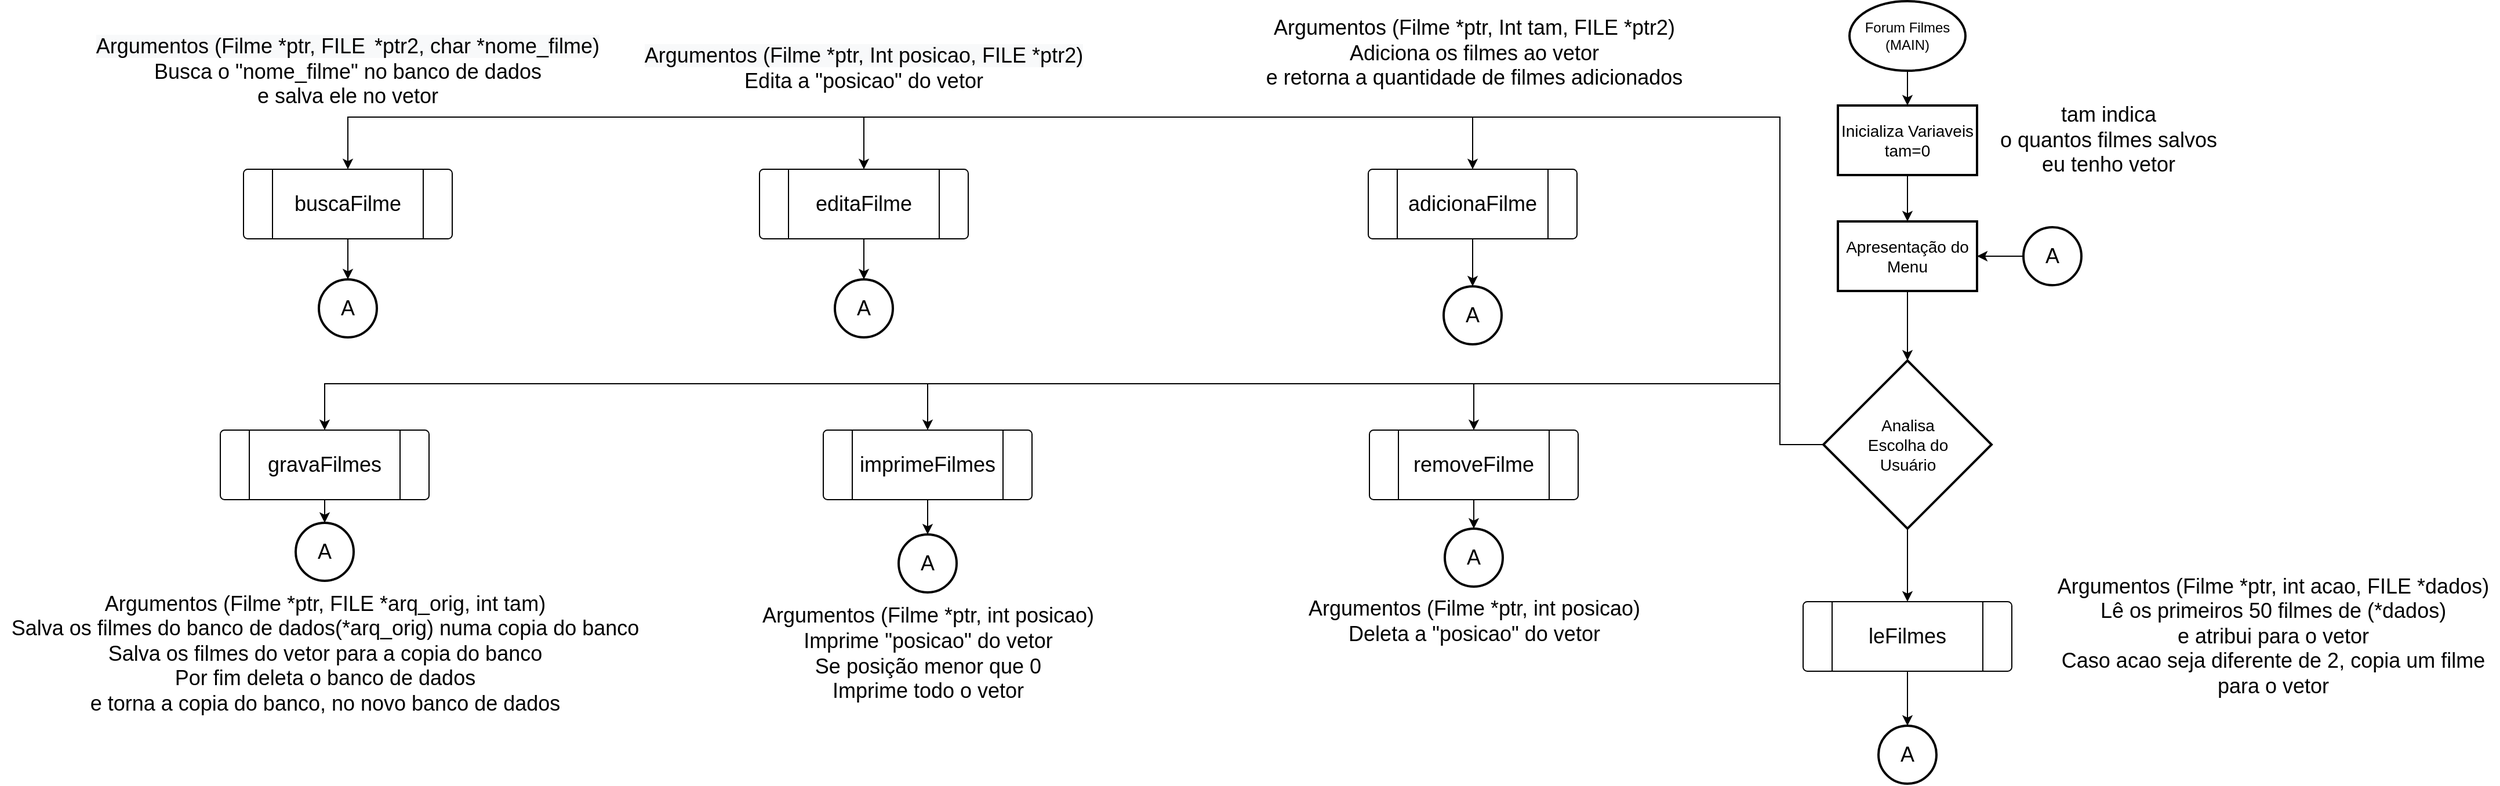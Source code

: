 <mxfile version="16.5.1" type="device"><diagram id="o12ktSe3Cj9JxK5W3nmY" name="Página-1"><mxGraphModel dx="2669" dy="553" grid="1" gridSize="10" guides="1" tooltips="1" connect="1" arrows="1" fold="1" page="1" pageScale="1" pageWidth="827" pageHeight="1169" math="0" shadow="0"><root><mxCell id="0"/><mxCell id="1" parent="0"/><mxCell id="JqGTWndel4nzglegWUln-30" value="" style="edgeStyle=orthogonalEdgeStyle;rounded=0;orthogonalLoop=1;jettySize=auto;html=1;fontSize=18;" parent="1" source="JqGTWndel4nzglegWUln-1" target="JqGTWndel4nzglegWUln-29" edge="1"><mxGeometry relative="1" as="geometry"/></mxCell><mxCell id="JqGTWndel4nzglegWUln-1" value="Forum Filmes&lt;br&gt;(MAIN)" style="strokeWidth=2;html=1;shape=mxgraph.flowchart.start_1;whiteSpace=wrap;" parent="1" vertex="1"><mxGeometry x="130" y="60" width="100" height="60" as="geometry"/></mxCell><mxCell id="JqGTWndel4nzglegWUln-36" style="edgeStyle=orthogonalEdgeStyle;rounded=0;orthogonalLoop=1;jettySize=auto;html=1;exitX=0;exitY=0.5;exitDx=0;exitDy=0;entryX=0.5;entryY=0;entryDx=0;entryDy=0;fontSize=18;" parent="1" source="JqGTWndel4nzglegWUln-18" target="JqGTWndel4nzglegWUln-27" edge="1"><mxGeometry relative="1" as="geometry"><Array as="points"><mxPoint x="70" y="443"/><mxPoint x="70" y="160"/><mxPoint x="-195" y="160"/></Array></mxGeometry></mxCell><mxCell id="JqGTWndel4nzglegWUln-39" style="edgeStyle=orthogonalEdgeStyle;rounded=0;orthogonalLoop=1;jettySize=auto;html=1;exitX=0;exitY=0.5;exitDx=0;exitDy=0;entryX=0.5;entryY=0;entryDx=0;entryDy=0;fontSize=18;" parent="1" source="JqGTWndel4nzglegWUln-18" target="JqGTWndel4nzglegWUln-37" edge="1"><mxGeometry relative="1" as="geometry"><Array as="points"><mxPoint x="70" y="443"/><mxPoint x="70" y="160"/><mxPoint x="-720" y="160"/></Array></mxGeometry></mxCell><mxCell id="JqGTWndel4nzglegWUln-44" style="edgeStyle=orthogonalEdgeStyle;rounded=0;orthogonalLoop=1;jettySize=auto;html=1;exitX=0;exitY=0.5;exitDx=0;exitDy=0;entryX=0.5;entryY=0;entryDx=0;entryDy=0;fontSize=18;" parent="1" source="JqGTWndel4nzglegWUln-18" target="JqGTWndel4nzglegWUln-42" edge="1"><mxGeometry relative="1" as="geometry"><Array as="points"><mxPoint x="70" y="443"/><mxPoint x="70" y="160"/><mxPoint x="-1165" y="160"/></Array></mxGeometry></mxCell><mxCell id="JqGTWndel4nzglegWUln-50" style="edgeStyle=orthogonalEdgeStyle;rounded=0;orthogonalLoop=1;jettySize=auto;html=1;exitX=0;exitY=0.5;exitDx=0;exitDy=0;entryX=0.5;entryY=0;entryDx=0;entryDy=0;fontSize=18;" parent="1" source="JqGTWndel4nzglegWUln-18" target="JqGTWndel4nzglegWUln-45" edge="1"><mxGeometry relative="1" as="geometry"><Array as="points"><mxPoint x="70" y="442"/><mxPoint x="70" y="390"/><mxPoint x="-194" y="390"/></Array></mxGeometry></mxCell><mxCell id="JqGTWndel4nzglegWUln-51" style="edgeStyle=orthogonalEdgeStyle;rounded=0;orthogonalLoop=1;jettySize=auto;html=1;exitX=0;exitY=0.5;exitDx=0;exitDy=0;entryX=0.5;entryY=0;entryDx=0;entryDy=0;fontSize=18;" parent="1" source="JqGTWndel4nzglegWUln-18" target="JqGTWndel4nzglegWUln-48" edge="1"><mxGeometry relative="1" as="geometry"><Array as="points"><mxPoint x="70" y="442"/><mxPoint x="70" y="390"/><mxPoint x="-665" y="390"/></Array></mxGeometry></mxCell><mxCell id="JqGTWndel4nzglegWUln-54" style="edgeStyle=orthogonalEdgeStyle;rounded=0;orthogonalLoop=1;jettySize=auto;html=1;exitX=0;exitY=0.5;exitDx=0;exitDy=0;entryX=0.5;entryY=0;entryDx=0;entryDy=0;fontSize=18;" parent="1" source="JqGTWndel4nzglegWUln-18" target="JqGTWndel4nzglegWUln-52" edge="1"><mxGeometry relative="1" as="geometry"><Array as="points"><mxPoint x="70" y="442"/><mxPoint x="70" y="390"/><mxPoint x="-1185" y="390"/></Array></mxGeometry></mxCell><mxCell id="JqGTWndel4nzglegWUln-57" style="edgeStyle=orthogonalEdgeStyle;rounded=0;orthogonalLoop=1;jettySize=auto;html=1;exitX=0.5;exitY=1;exitDx=0;exitDy=0;entryX=0.5;entryY=0;entryDx=0;entryDy=0;fontSize=18;" parent="1" source="JqGTWndel4nzglegWUln-18" target="JqGTWndel4nzglegWUln-55" edge="1"><mxGeometry relative="1" as="geometry"/></mxCell><mxCell id="JqGTWndel4nzglegWUln-18" value="Analisa &lt;br style=&quot;font-size: 14px&quot;&gt;Escolha do &lt;br&gt;Usuário" style="rhombus;whiteSpace=wrap;html=1;strokeWidth=2;fontSize=14;" parent="1" vertex="1"><mxGeometry x="107.5" y="370" width="145" height="145" as="geometry"/></mxCell><mxCell id="GOIv56p7CtfSorDlWQH4-19" style="edgeStyle=orthogonalEdgeStyle;rounded=0;orthogonalLoop=1;jettySize=auto;html=1;exitX=0.5;exitY=1;exitDx=0;exitDy=0;entryX=0.5;entryY=0;entryDx=0;entryDy=0;entryPerimeter=0;fontSize=18;" edge="1" parent="1" source="JqGTWndel4nzglegWUln-27" target="GOIv56p7CtfSorDlWQH4-18"><mxGeometry relative="1" as="geometry"/></mxCell><mxCell id="JqGTWndel4nzglegWUln-27" value="adicionaFilme" style="verticalLabelPosition=middle;verticalAlign=middle;html=1;shape=process;whiteSpace=wrap;rounded=1;size=0.14;arcSize=6;labelBackgroundColor=none;fontSize=18;fillColor=default;labelPosition=center;align=center;" parent="1" vertex="1"><mxGeometry x="-285" y="205" width="180" height="60" as="geometry"/></mxCell><mxCell id="JqGTWndel4nzglegWUln-28" value="Argumentos (Filme *ptr, Int tam, FILE *ptr2)&lt;br&gt;Adiciona os filmes ao vetor&lt;br&gt;e retorna a quantidade de filmes adicionados" style="text;html=1;align=center;verticalAlign=middle;resizable=0;points=[];autosize=1;strokeColor=none;fillColor=none;fontSize=18;" parent="1" vertex="1"><mxGeometry x="-379" y="70" width="370" height="70" as="geometry"/></mxCell><mxCell id="GOIv56p7CtfSorDlWQH4-2" value="" style="edgeStyle=orthogonalEdgeStyle;rounded=0;orthogonalLoop=1;jettySize=auto;html=1;" edge="1" parent="1" source="JqGTWndel4nzglegWUln-29" target="GOIv56p7CtfSorDlWQH4-1"><mxGeometry relative="1" as="geometry"/></mxCell><mxCell id="JqGTWndel4nzglegWUln-29" value="Inicializa Variaveis&lt;br style=&quot;font-size: 14px;&quot;&gt;tam=0" style="whiteSpace=wrap;html=1;strokeWidth=2;fontSize=14;" parent="1" vertex="1"><mxGeometry x="120" y="150" width="120" height="60" as="geometry"/></mxCell><mxCell id="GOIv56p7CtfSorDlWQH4-21" style="edgeStyle=orthogonalEdgeStyle;rounded=0;orthogonalLoop=1;jettySize=auto;html=1;exitX=0.5;exitY=1;exitDx=0;exitDy=0;entryX=0.5;entryY=0;entryDx=0;entryDy=0;entryPerimeter=0;fontSize=18;" edge="1" parent="1" source="JqGTWndel4nzglegWUln-37" target="GOIv56p7CtfSorDlWQH4-20"><mxGeometry relative="1" as="geometry"/></mxCell><mxCell id="JqGTWndel4nzglegWUln-37" value="editaFilme" style="verticalLabelPosition=middle;verticalAlign=middle;html=1;shape=process;whiteSpace=wrap;rounded=1;size=0.14;arcSize=6;labelBackgroundColor=none;fontSize=18;fillColor=default;labelPosition=center;align=center;" parent="1" vertex="1"><mxGeometry x="-810" y="205" width="180" height="60" as="geometry"/></mxCell><mxCell id="GOIv56p7CtfSorDlWQH4-23" style="edgeStyle=orthogonalEdgeStyle;rounded=0;orthogonalLoop=1;jettySize=auto;html=1;exitX=0.5;exitY=1;exitDx=0;exitDy=0;entryX=0.5;entryY=0;entryDx=0;entryDy=0;entryPerimeter=0;fontSize=18;" edge="1" parent="1" source="JqGTWndel4nzglegWUln-42" target="GOIv56p7CtfSorDlWQH4-22"><mxGeometry relative="1" as="geometry"/></mxCell><mxCell id="JqGTWndel4nzglegWUln-42" value="buscaFilme" style="verticalLabelPosition=middle;verticalAlign=middle;html=1;shape=process;whiteSpace=wrap;rounded=1;size=0.14;arcSize=6;labelBackgroundColor=none;fontSize=18;fillColor=default;labelPosition=center;align=center;" parent="1" vertex="1"><mxGeometry x="-1255" y="205" width="180" height="60" as="geometry"/></mxCell><mxCell id="GOIv56p7CtfSorDlWQH4-13" style="edgeStyle=orthogonalEdgeStyle;rounded=0;orthogonalLoop=1;jettySize=auto;html=1;exitX=0.5;exitY=1;exitDx=0;exitDy=0;entryX=0.5;entryY=0;entryDx=0;entryDy=0;entryPerimeter=0;fontSize=18;" edge="1" parent="1" source="JqGTWndel4nzglegWUln-45" target="GOIv56p7CtfSorDlWQH4-12"><mxGeometry relative="1" as="geometry"/></mxCell><mxCell id="JqGTWndel4nzglegWUln-45" value="removeFilme" style="verticalLabelPosition=middle;verticalAlign=middle;html=1;shape=process;whiteSpace=wrap;rounded=1;size=0.14;arcSize=6;labelBackgroundColor=none;fontSize=18;fillColor=default;labelPosition=center;align=center;" parent="1" vertex="1"><mxGeometry x="-284" y="430" width="180" height="60" as="geometry"/></mxCell><mxCell id="JqGTWndel4nzglegWUln-46" value="Argumentos (Filme *ptr, int posicao)&lt;br&gt;Deleta a &quot;posicao&quot; do vetor" style="text;html=1;align=center;verticalAlign=middle;resizable=0;points=[];autosize=1;strokeColor=none;fillColor=none;fontSize=18;" parent="1" vertex="1"><mxGeometry x="-344" y="570" width="300" height="50" as="geometry"/></mxCell><mxCell id="GOIv56p7CtfSorDlWQH4-15" style="edgeStyle=orthogonalEdgeStyle;rounded=0;orthogonalLoop=1;jettySize=auto;html=1;exitX=0.5;exitY=1;exitDx=0;exitDy=0;entryX=0.5;entryY=0;entryDx=0;entryDy=0;entryPerimeter=0;fontSize=18;" edge="1" parent="1" source="JqGTWndel4nzglegWUln-48" target="GOIv56p7CtfSorDlWQH4-14"><mxGeometry relative="1" as="geometry"/></mxCell><mxCell id="JqGTWndel4nzglegWUln-48" value="imprimeFilmes" style="verticalLabelPosition=middle;verticalAlign=middle;html=1;shape=process;whiteSpace=wrap;rounded=1;size=0.14;arcSize=6;labelBackgroundColor=none;fontSize=18;fillColor=default;labelPosition=center;align=center;" parent="1" vertex="1"><mxGeometry x="-755" y="430" width="180" height="60" as="geometry"/></mxCell><mxCell id="JqGTWndel4nzglegWUln-49" value="Argumentos (Filme *ptr, int posicao)&lt;br&gt;Imprime &quot;posicao&quot; do vetor&lt;br&gt;Se posição menor que 0&lt;br&gt;Imprime todo o vetor" style="text;html=1;align=center;verticalAlign=middle;resizable=0;points=[];autosize=1;strokeColor=none;fillColor=none;fontSize=18;" parent="1" vertex="1"><mxGeometry x="-815" y="578" width="300" height="90" as="geometry"/></mxCell><mxCell id="GOIv56p7CtfSorDlWQH4-17" style="edgeStyle=orthogonalEdgeStyle;rounded=0;orthogonalLoop=1;jettySize=auto;html=1;exitX=0.5;exitY=1;exitDx=0;exitDy=0;entryX=0.5;entryY=0;entryDx=0;entryDy=0;entryPerimeter=0;fontSize=18;" edge="1" parent="1" source="JqGTWndel4nzglegWUln-52" target="GOIv56p7CtfSorDlWQH4-16"><mxGeometry relative="1" as="geometry"/></mxCell><mxCell id="JqGTWndel4nzglegWUln-52" value="gravaFilmes" style="verticalLabelPosition=middle;verticalAlign=middle;html=1;shape=process;whiteSpace=wrap;rounded=1;size=0.14;arcSize=6;labelBackgroundColor=none;fontSize=18;fillColor=default;labelPosition=center;align=center;" parent="1" vertex="1"><mxGeometry x="-1275" y="430" width="180" height="60" as="geometry"/></mxCell><mxCell id="JqGTWndel4nzglegWUln-53" value="Argumentos (Filme *ptr, FILE *arq_orig, int tam)&lt;br&gt;Salva os filmes do banco de dados(*arq_orig) numa copia do banco&lt;br&gt;Salva os filmes do vetor para a copia do banco&lt;br&gt;Por fim deleta o banco de dados&lt;br&gt;e torna a copia do banco, no novo banco de dados" style="text;html=1;align=center;verticalAlign=middle;resizable=0;points=[];autosize=1;strokeColor=none;fillColor=none;fontSize=18;" parent="1" vertex="1"><mxGeometry x="-1465" y="563" width="560" height="120" as="geometry"/></mxCell><mxCell id="GOIv56p7CtfSorDlWQH4-11" style="edgeStyle=orthogonalEdgeStyle;rounded=0;orthogonalLoop=1;jettySize=auto;html=1;exitX=0.5;exitY=1;exitDx=0;exitDy=0;entryX=0.5;entryY=0;entryDx=0;entryDy=0;entryPerimeter=0;fontSize=18;" edge="1" parent="1" source="JqGTWndel4nzglegWUln-55" target="GOIv56p7CtfSorDlWQH4-10"><mxGeometry relative="1" as="geometry"/></mxCell><mxCell id="JqGTWndel4nzglegWUln-55" value="leFilmes" style="verticalLabelPosition=middle;verticalAlign=middle;html=1;shape=process;whiteSpace=wrap;rounded=1;size=0.14;arcSize=6;labelBackgroundColor=none;fontSize=18;fillColor=default;labelPosition=center;align=center;" parent="1" vertex="1"><mxGeometry x="90" y="578" width="180" height="60" as="geometry"/></mxCell><mxCell id="JqGTWndel4nzglegWUln-56" value="Argumentos (Filme *ptr, int acao, FILE *dados)&lt;br&gt;Lê os primeiros 50 filmes de (*dados)&lt;br&gt;e atribui para o vetor&lt;br&gt;Caso acao seja diferente de 2, copia um filme&lt;br&gt;para o vetor" style="text;html=1;align=center;verticalAlign=middle;resizable=0;points=[];autosize=1;strokeColor=none;fillColor=none;fontSize=18;" parent="1" vertex="1"><mxGeometry x="300" y="548" width="390" height="120" as="geometry"/></mxCell><mxCell id="GOIv56p7CtfSorDlWQH4-3" style="edgeStyle=orthogonalEdgeStyle;rounded=0;orthogonalLoop=1;jettySize=auto;html=1;exitX=0.5;exitY=1;exitDx=0;exitDy=0;entryX=0.5;entryY=0;entryDx=0;entryDy=0;" edge="1" parent="1" source="GOIv56p7CtfSorDlWQH4-1" target="JqGTWndel4nzglegWUln-18"><mxGeometry relative="1" as="geometry"/></mxCell><mxCell id="GOIv56p7CtfSorDlWQH4-1" value="Apresentação do Menu" style="whiteSpace=wrap;html=1;strokeWidth=2;fontSize=14;" vertex="1" parent="1"><mxGeometry x="120" y="250" width="120" height="60" as="geometry"/></mxCell><mxCell id="GOIv56p7CtfSorDlWQH4-4" value="&lt;span style=&quot;color: rgb(0 , 0 , 0) ; font-family: &amp;#34;helvetica&amp;#34; ; font-size: 18px ; font-style: normal ; font-weight: 400 ; letter-spacing: normal ; text-indent: 0px ; text-transform: none ; word-spacing: 0px ; background-color: rgb(248 , 249 , 250) ; display: inline ; float: none&quot;&gt;Argumentos (Filme *ptr, Int posicao, FILE *ptr2)&lt;/span&gt;&lt;br style=&quot;color: rgb(0 , 0 , 0) ; font-family: &amp;#34;helvetica&amp;#34; ; font-size: 18px ; font-style: normal ; font-weight: 400 ; letter-spacing: normal ; text-indent: 0px ; text-transform: none ; word-spacing: 0px ; background-color: rgb(248 , 249 , 250)&quot;&gt;&lt;font face=&quot;helvetica&quot;&gt;&lt;span style=&quot;font-size: 18px&quot;&gt;Edita a &quot;posicao&quot; do vetor&lt;/span&gt;&lt;/font&gt;" style="text;whiteSpace=wrap;html=1;align=center;" vertex="1" parent="1"><mxGeometry x="-915" y="90" width="390" height="60" as="geometry"/></mxCell><mxCell id="GOIv56p7CtfSorDlWQH4-6" value="&lt;font style=&quot;font-size: 18px&quot;&gt;&lt;span style=&quot;color: rgb(0 , 0 , 0) ; font-family: &amp;#34;helvetica&amp;#34; ; font-style: normal ; font-weight: 400 ; letter-spacing: normal ; text-indent: 0px ; text-transform: none ; word-spacing: 0px ; background-color: rgb(248 , 249 , 250) ; display: inline ; float: none&quot;&gt;Argumentos (Filme *ptr, FILE &lt;span style=&quot;white-space: pre&quot;&gt;&#9;&lt;/span&gt;*ptr2, char *nome_filme)&lt;/span&gt;&lt;br style=&quot;color: rgb(0 , 0 , 0) ; font-family: &amp;#34;helvetica&amp;#34; ; font-style: normal ; font-weight: 400 ; letter-spacing: normal ; text-indent: 0px ; text-transform: none ; word-spacing: 0px ; background-color: rgb(248 , 249 , 250)&quot;&gt;&lt;font face=&quot;helvetica&quot; style=&quot;font-size: 18px&quot;&gt;Busca o &quot;nome_filme&quot; no banco de dados&lt;br&gt;&lt;/font&gt;e salva ele no vetor&lt;/font&gt;" style="text;whiteSpace=wrap;html=1;align=center;" vertex="1" parent="1"><mxGeometry x="-1385" y="82.31" width="440" height="67.69" as="geometry"/></mxCell><mxCell id="GOIv56p7CtfSorDlWQH4-7" value="tam indica&lt;br&gt;o quantos filmes salvos&lt;br&gt;eu tenho vetor" style="text;html=1;align=center;verticalAlign=middle;resizable=0;points=[];autosize=1;strokeColor=none;fillColor=none;fontSize=18;" vertex="1" parent="1"><mxGeometry x="252.5" y="145" width="200" height="70" as="geometry"/></mxCell><mxCell id="GOIv56p7CtfSorDlWQH4-9" style="edgeStyle=orthogonalEdgeStyle;rounded=0;orthogonalLoop=1;jettySize=auto;html=1;exitX=0;exitY=0.5;exitDx=0;exitDy=0;exitPerimeter=0;entryX=1;entryY=0.5;entryDx=0;entryDy=0;fontSize=18;" edge="1" parent="1" source="GOIv56p7CtfSorDlWQH4-8" target="GOIv56p7CtfSorDlWQH4-1"><mxGeometry relative="1" as="geometry"/></mxCell><mxCell id="GOIv56p7CtfSorDlWQH4-8" value="A" style="strokeWidth=2;html=1;shape=mxgraph.flowchart.start_2;whiteSpace=wrap;fontSize=18;" vertex="1" parent="1"><mxGeometry x="280" y="255" width="50" height="50" as="geometry"/></mxCell><mxCell id="GOIv56p7CtfSorDlWQH4-10" value="A" style="strokeWidth=2;html=1;shape=mxgraph.flowchart.start_2;whiteSpace=wrap;fontSize=18;" vertex="1" parent="1"><mxGeometry x="155" y="685" width="50" height="50" as="geometry"/></mxCell><mxCell id="GOIv56p7CtfSorDlWQH4-12" value="A" style="strokeWidth=2;html=1;shape=mxgraph.flowchart.start_2;whiteSpace=wrap;fontSize=18;" vertex="1" parent="1"><mxGeometry x="-219" y="515" width="50" height="50" as="geometry"/></mxCell><mxCell id="GOIv56p7CtfSorDlWQH4-14" value="A" style="strokeWidth=2;html=1;shape=mxgraph.flowchart.start_2;whiteSpace=wrap;fontSize=18;" vertex="1" parent="1"><mxGeometry x="-690" y="520" width="50" height="50" as="geometry"/></mxCell><mxCell id="GOIv56p7CtfSorDlWQH4-16" value="A" style="strokeWidth=2;html=1;shape=mxgraph.flowchart.start_2;whiteSpace=wrap;fontSize=18;" vertex="1" parent="1"><mxGeometry x="-1210" y="510" width="50" height="50" as="geometry"/></mxCell><mxCell id="GOIv56p7CtfSorDlWQH4-18" value="A" style="strokeWidth=2;html=1;shape=mxgraph.flowchart.start_2;whiteSpace=wrap;fontSize=18;" vertex="1" parent="1"><mxGeometry x="-220" y="306" width="50" height="50" as="geometry"/></mxCell><mxCell id="GOIv56p7CtfSorDlWQH4-20" value="A" style="strokeWidth=2;html=1;shape=mxgraph.flowchart.start_2;whiteSpace=wrap;fontSize=18;" vertex="1" parent="1"><mxGeometry x="-745" y="300" width="50" height="50" as="geometry"/></mxCell><mxCell id="GOIv56p7CtfSorDlWQH4-22" value="A" style="strokeWidth=2;html=1;shape=mxgraph.flowchart.start_2;whiteSpace=wrap;fontSize=18;" vertex="1" parent="1"><mxGeometry x="-1190" y="300" width="50" height="50" as="geometry"/></mxCell></root></mxGraphModel></diagram></mxfile>